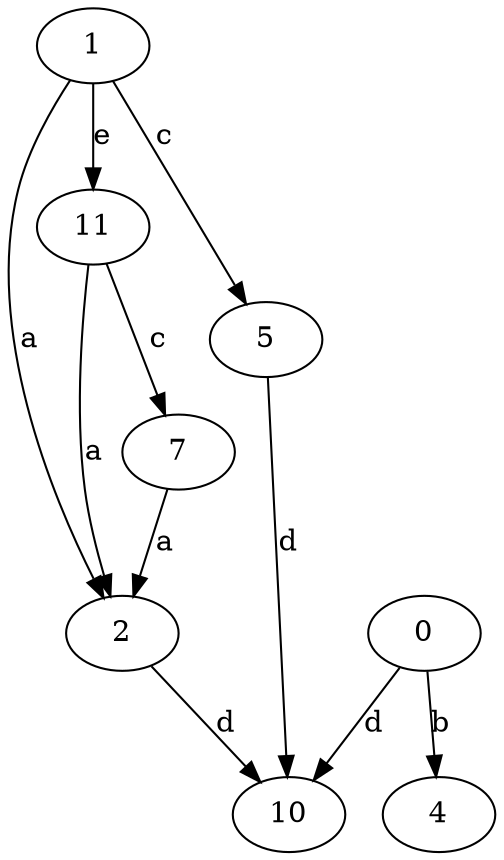 strict digraph  {
2;
4;
5;
7;
0;
10;
1;
11;
2 -> 10  [label=d];
5 -> 10  [label=d];
7 -> 2  [label=a];
0 -> 4  [label=b];
0 -> 10  [label=d];
1 -> 2  [label=a];
1 -> 5  [label=c];
1 -> 11  [label=e];
11 -> 2  [label=a];
11 -> 7  [label=c];
}
